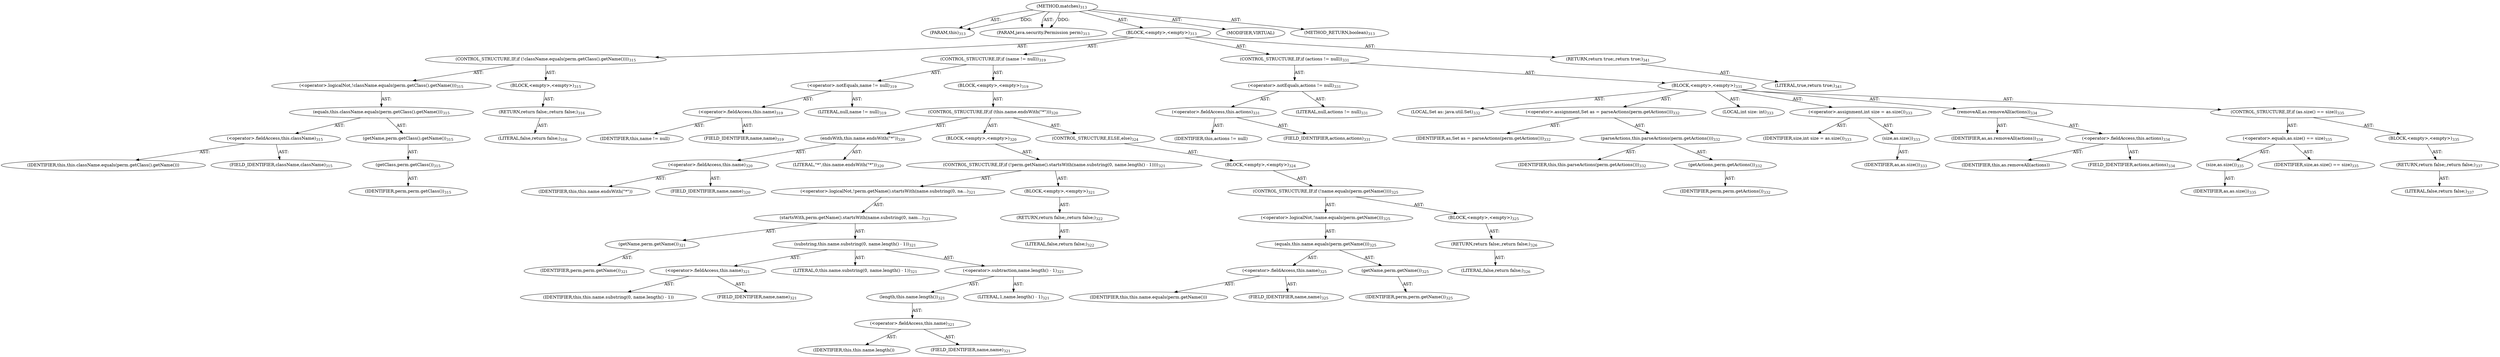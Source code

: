 digraph "matches" {  
"111669149713" [label = <(METHOD,matches)<SUB>313</SUB>> ]
"115964116998" [label = <(PARAM,this)<SUB>313</SUB>> ]
"115964117020" [label = <(PARAM,java.security.Permission perm)<SUB>313</SUB>> ]
"25769803836" [label = <(BLOCK,&lt;empty&gt;,&lt;empty&gt;)<SUB>313</SUB>> ]
"47244640272" [label = <(CONTROL_STRUCTURE,IF,if (!className.equals(perm.getClass().getName())))<SUB>315</SUB>> ]
"30064771349" [label = <(&lt;operator&gt;.logicalNot,!className.equals(perm.getClass().getName()))<SUB>315</SUB>> ]
"30064771350" [label = <(equals,this.className.equals(perm.getClass().getName()))<SUB>315</SUB>> ]
"30064771351" [label = <(&lt;operator&gt;.fieldAccess,this.className)<SUB>315</SUB>> ]
"68719476937" [label = <(IDENTIFIER,this,this.className.equals(perm.getClass().getName()))> ]
"55834574918" [label = <(FIELD_IDENTIFIER,className,className)<SUB>315</SUB>> ]
"30064771352" [label = <(getName,perm.getClass().getName())<SUB>315</SUB>> ]
"30064771353" [label = <(getClass,perm.getClass())<SUB>315</SUB>> ]
"68719476938" [label = <(IDENTIFIER,perm,perm.getClass())<SUB>315</SUB>> ]
"25769803837" [label = <(BLOCK,&lt;empty&gt;,&lt;empty&gt;)<SUB>315</SUB>> ]
"146028888067" [label = <(RETURN,return false;,return false;)<SUB>316</SUB>> ]
"90194313286" [label = <(LITERAL,false,return false;)<SUB>316</SUB>> ]
"47244640273" [label = <(CONTROL_STRUCTURE,IF,if (name != null))<SUB>319</SUB>> ]
"30064771354" [label = <(&lt;operator&gt;.notEquals,name != null)<SUB>319</SUB>> ]
"30064771355" [label = <(&lt;operator&gt;.fieldAccess,this.name)<SUB>319</SUB>> ]
"68719476939" [label = <(IDENTIFIER,this,name != null)> ]
"55834574919" [label = <(FIELD_IDENTIFIER,name,name)<SUB>319</SUB>> ]
"90194313287" [label = <(LITERAL,null,name != null)<SUB>319</SUB>> ]
"25769803838" [label = <(BLOCK,&lt;empty&gt;,&lt;empty&gt;)<SUB>319</SUB>> ]
"47244640274" [label = <(CONTROL_STRUCTURE,IF,if (this.name.endsWith(&quot;*&quot;)))<SUB>320</SUB>> ]
"30064771356" [label = <(endsWith,this.name.endsWith(&quot;*&quot;))<SUB>320</SUB>> ]
"30064771357" [label = <(&lt;operator&gt;.fieldAccess,this.name)<SUB>320</SUB>> ]
"68719476940" [label = <(IDENTIFIER,this,this.name.endsWith(&quot;*&quot;))> ]
"55834574920" [label = <(FIELD_IDENTIFIER,name,name)<SUB>320</SUB>> ]
"90194313288" [label = <(LITERAL,&quot;*&quot;,this.name.endsWith(&quot;*&quot;))<SUB>320</SUB>> ]
"25769803839" [label = <(BLOCK,&lt;empty&gt;,&lt;empty&gt;)<SUB>320</SUB>> ]
"47244640275" [label = <(CONTROL_STRUCTURE,IF,if (!perm.getName().startsWith(name.substring(0, name.length() - 1))))<SUB>321</SUB>> ]
"30064771358" [label = <(&lt;operator&gt;.logicalNot,!perm.getName().startsWith(name.substring(0, na...)<SUB>321</SUB>> ]
"30064771359" [label = <(startsWith,perm.getName().startsWith(name.substring(0, nam...)<SUB>321</SUB>> ]
"30064771360" [label = <(getName,perm.getName())<SUB>321</SUB>> ]
"68719476941" [label = <(IDENTIFIER,perm,perm.getName())<SUB>321</SUB>> ]
"30064771361" [label = <(substring,this.name.substring(0, name.length() - 1))<SUB>321</SUB>> ]
"30064771362" [label = <(&lt;operator&gt;.fieldAccess,this.name)<SUB>321</SUB>> ]
"68719476942" [label = <(IDENTIFIER,this,this.name.substring(0, name.length() - 1))> ]
"55834574921" [label = <(FIELD_IDENTIFIER,name,name)<SUB>321</SUB>> ]
"90194313289" [label = <(LITERAL,0,this.name.substring(0, name.length() - 1))<SUB>321</SUB>> ]
"30064771363" [label = <(&lt;operator&gt;.subtraction,name.length() - 1)<SUB>321</SUB>> ]
"30064771364" [label = <(length,this.name.length())<SUB>321</SUB>> ]
"30064771365" [label = <(&lt;operator&gt;.fieldAccess,this.name)<SUB>321</SUB>> ]
"68719476943" [label = <(IDENTIFIER,this,this.name.length())> ]
"55834574922" [label = <(FIELD_IDENTIFIER,name,name)<SUB>321</SUB>> ]
"90194313290" [label = <(LITERAL,1,name.length() - 1)<SUB>321</SUB>> ]
"25769803840" [label = <(BLOCK,&lt;empty&gt;,&lt;empty&gt;)<SUB>321</SUB>> ]
"146028888068" [label = <(RETURN,return false;,return false;)<SUB>322</SUB>> ]
"90194313291" [label = <(LITERAL,false,return false;)<SUB>322</SUB>> ]
"47244640276" [label = <(CONTROL_STRUCTURE,ELSE,else)<SUB>324</SUB>> ]
"25769803841" [label = <(BLOCK,&lt;empty&gt;,&lt;empty&gt;)<SUB>324</SUB>> ]
"47244640277" [label = <(CONTROL_STRUCTURE,IF,if (!name.equals(perm.getName())))<SUB>325</SUB>> ]
"30064771366" [label = <(&lt;operator&gt;.logicalNot,!name.equals(perm.getName()))<SUB>325</SUB>> ]
"30064771367" [label = <(equals,this.name.equals(perm.getName()))<SUB>325</SUB>> ]
"30064771368" [label = <(&lt;operator&gt;.fieldAccess,this.name)<SUB>325</SUB>> ]
"68719476944" [label = <(IDENTIFIER,this,this.name.equals(perm.getName()))> ]
"55834574923" [label = <(FIELD_IDENTIFIER,name,name)<SUB>325</SUB>> ]
"30064771369" [label = <(getName,perm.getName())<SUB>325</SUB>> ]
"68719476945" [label = <(IDENTIFIER,perm,perm.getName())<SUB>325</SUB>> ]
"25769803842" [label = <(BLOCK,&lt;empty&gt;,&lt;empty&gt;)<SUB>325</SUB>> ]
"146028888069" [label = <(RETURN,return false;,return false;)<SUB>326</SUB>> ]
"90194313292" [label = <(LITERAL,false,return false;)<SUB>326</SUB>> ]
"47244640278" [label = <(CONTROL_STRUCTURE,IF,if (actions != null))<SUB>331</SUB>> ]
"30064771370" [label = <(&lt;operator&gt;.notEquals,actions != null)<SUB>331</SUB>> ]
"30064771371" [label = <(&lt;operator&gt;.fieldAccess,this.actions)<SUB>331</SUB>> ]
"68719476946" [label = <(IDENTIFIER,this,actions != null)> ]
"55834574924" [label = <(FIELD_IDENTIFIER,actions,actions)<SUB>331</SUB>> ]
"90194313293" [label = <(LITERAL,null,actions != null)<SUB>331</SUB>> ]
"25769803843" [label = <(BLOCK,&lt;empty&gt;,&lt;empty&gt;)<SUB>331</SUB>> ]
"94489280547" [label = <(LOCAL,Set as: java.util.Set)<SUB>332</SUB>> ]
"30064771372" [label = <(&lt;operator&gt;.assignment,Set as = parseActions(perm.getActions()))<SUB>332</SUB>> ]
"68719476947" [label = <(IDENTIFIER,as,Set as = parseActions(perm.getActions()))<SUB>332</SUB>> ]
"30064771373" [label = <(parseActions,this.parseActions(perm.getActions()))<SUB>332</SUB>> ]
"68719476744" [label = <(IDENTIFIER,this,this.parseActions(perm.getActions()))<SUB>332</SUB>> ]
"30064771374" [label = <(getActions,perm.getActions())<SUB>332</SUB>> ]
"68719476948" [label = <(IDENTIFIER,perm,perm.getActions())<SUB>332</SUB>> ]
"94489280548" [label = <(LOCAL,int size: int)<SUB>333</SUB>> ]
"30064771375" [label = <(&lt;operator&gt;.assignment,int size = as.size())<SUB>333</SUB>> ]
"68719476949" [label = <(IDENTIFIER,size,int size = as.size())<SUB>333</SUB>> ]
"30064771376" [label = <(size,as.size())<SUB>333</SUB>> ]
"68719476950" [label = <(IDENTIFIER,as,as.size())<SUB>333</SUB>> ]
"30064771377" [label = <(removeAll,as.removeAll(actions))<SUB>334</SUB>> ]
"68719476951" [label = <(IDENTIFIER,as,as.removeAll(actions))<SUB>334</SUB>> ]
"30064771378" [label = <(&lt;operator&gt;.fieldAccess,this.actions)<SUB>334</SUB>> ]
"68719476952" [label = <(IDENTIFIER,this,as.removeAll(actions))> ]
"55834574925" [label = <(FIELD_IDENTIFIER,actions,actions)<SUB>334</SUB>> ]
"47244640279" [label = <(CONTROL_STRUCTURE,IF,if (as.size() == size))<SUB>335</SUB>> ]
"30064771379" [label = <(&lt;operator&gt;.equals,as.size() == size)<SUB>335</SUB>> ]
"30064771380" [label = <(size,as.size())<SUB>335</SUB>> ]
"68719476953" [label = <(IDENTIFIER,as,as.size())<SUB>335</SUB>> ]
"68719476954" [label = <(IDENTIFIER,size,as.size() == size)<SUB>335</SUB>> ]
"25769803844" [label = <(BLOCK,&lt;empty&gt;,&lt;empty&gt;)<SUB>335</SUB>> ]
"146028888070" [label = <(RETURN,return false;,return false;)<SUB>337</SUB>> ]
"90194313294" [label = <(LITERAL,false,return false;)<SUB>337</SUB>> ]
"146028888071" [label = <(RETURN,return true;,return true;)<SUB>341</SUB>> ]
"90194313295" [label = <(LITERAL,true,return true;)<SUB>341</SUB>> ]
"133143986221" [label = <(MODIFIER,VIRTUAL)> ]
"128849018897" [label = <(METHOD_RETURN,boolean)<SUB>313</SUB>> ]
  "111669149713" -> "115964116998"  [ label = "AST: "] 
  "111669149713" -> "115964117020"  [ label = "AST: "] 
  "111669149713" -> "25769803836"  [ label = "AST: "] 
  "111669149713" -> "133143986221"  [ label = "AST: "] 
  "111669149713" -> "128849018897"  [ label = "AST: "] 
  "25769803836" -> "47244640272"  [ label = "AST: "] 
  "25769803836" -> "47244640273"  [ label = "AST: "] 
  "25769803836" -> "47244640278"  [ label = "AST: "] 
  "25769803836" -> "146028888071"  [ label = "AST: "] 
  "47244640272" -> "30064771349"  [ label = "AST: "] 
  "47244640272" -> "25769803837"  [ label = "AST: "] 
  "30064771349" -> "30064771350"  [ label = "AST: "] 
  "30064771350" -> "30064771351"  [ label = "AST: "] 
  "30064771350" -> "30064771352"  [ label = "AST: "] 
  "30064771351" -> "68719476937"  [ label = "AST: "] 
  "30064771351" -> "55834574918"  [ label = "AST: "] 
  "30064771352" -> "30064771353"  [ label = "AST: "] 
  "30064771353" -> "68719476938"  [ label = "AST: "] 
  "25769803837" -> "146028888067"  [ label = "AST: "] 
  "146028888067" -> "90194313286"  [ label = "AST: "] 
  "47244640273" -> "30064771354"  [ label = "AST: "] 
  "47244640273" -> "25769803838"  [ label = "AST: "] 
  "30064771354" -> "30064771355"  [ label = "AST: "] 
  "30064771354" -> "90194313287"  [ label = "AST: "] 
  "30064771355" -> "68719476939"  [ label = "AST: "] 
  "30064771355" -> "55834574919"  [ label = "AST: "] 
  "25769803838" -> "47244640274"  [ label = "AST: "] 
  "47244640274" -> "30064771356"  [ label = "AST: "] 
  "47244640274" -> "25769803839"  [ label = "AST: "] 
  "47244640274" -> "47244640276"  [ label = "AST: "] 
  "30064771356" -> "30064771357"  [ label = "AST: "] 
  "30064771356" -> "90194313288"  [ label = "AST: "] 
  "30064771357" -> "68719476940"  [ label = "AST: "] 
  "30064771357" -> "55834574920"  [ label = "AST: "] 
  "25769803839" -> "47244640275"  [ label = "AST: "] 
  "47244640275" -> "30064771358"  [ label = "AST: "] 
  "47244640275" -> "25769803840"  [ label = "AST: "] 
  "30064771358" -> "30064771359"  [ label = "AST: "] 
  "30064771359" -> "30064771360"  [ label = "AST: "] 
  "30064771359" -> "30064771361"  [ label = "AST: "] 
  "30064771360" -> "68719476941"  [ label = "AST: "] 
  "30064771361" -> "30064771362"  [ label = "AST: "] 
  "30064771361" -> "90194313289"  [ label = "AST: "] 
  "30064771361" -> "30064771363"  [ label = "AST: "] 
  "30064771362" -> "68719476942"  [ label = "AST: "] 
  "30064771362" -> "55834574921"  [ label = "AST: "] 
  "30064771363" -> "30064771364"  [ label = "AST: "] 
  "30064771363" -> "90194313290"  [ label = "AST: "] 
  "30064771364" -> "30064771365"  [ label = "AST: "] 
  "30064771365" -> "68719476943"  [ label = "AST: "] 
  "30064771365" -> "55834574922"  [ label = "AST: "] 
  "25769803840" -> "146028888068"  [ label = "AST: "] 
  "146028888068" -> "90194313291"  [ label = "AST: "] 
  "47244640276" -> "25769803841"  [ label = "AST: "] 
  "25769803841" -> "47244640277"  [ label = "AST: "] 
  "47244640277" -> "30064771366"  [ label = "AST: "] 
  "47244640277" -> "25769803842"  [ label = "AST: "] 
  "30064771366" -> "30064771367"  [ label = "AST: "] 
  "30064771367" -> "30064771368"  [ label = "AST: "] 
  "30064771367" -> "30064771369"  [ label = "AST: "] 
  "30064771368" -> "68719476944"  [ label = "AST: "] 
  "30064771368" -> "55834574923"  [ label = "AST: "] 
  "30064771369" -> "68719476945"  [ label = "AST: "] 
  "25769803842" -> "146028888069"  [ label = "AST: "] 
  "146028888069" -> "90194313292"  [ label = "AST: "] 
  "47244640278" -> "30064771370"  [ label = "AST: "] 
  "47244640278" -> "25769803843"  [ label = "AST: "] 
  "30064771370" -> "30064771371"  [ label = "AST: "] 
  "30064771370" -> "90194313293"  [ label = "AST: "] 
  "30064771371" -> "68719476946"  [ label = "AST: "] 
  "30064771371" -> "55834574924"  [ label = "AST: "] 
  "25769803843" -> "94489280547"  [ label = "AST: "] 
  "25769803843" -> "30064771372"  [ label = "AST: "] 
  "25769803843" -> "94489280548"  [ label = "AST: "] 
  "25769803843" -> "30064771375"  [ label = "AST: "] 
  "25769803843" -> "30064771377"  [ label = "AST: "] 
  "25769803843" -> "47244640279"  [ label = "AST: "] 
  "30064771372" -> "68719476947"  [ label = "AST: "] 
  "30064771372" -> "30064771373"  [ label = "AST: "] 
  "30064771373" -> "68719476744"  [ label = "AST: "] 
  "30064771373" -> "30064771374"  [ label = "AST: "] 
  "30064771374" -> "68719476948"  [ label = "AST: "] 
  "30064771375" -> "68719476949"  [ label = "AST: "] 
  "30064771375" -> "30064771376"  [ label = "AST: "] 
  "30064771376" -> "68719476950"  [ label = "AST: "] 
  "30064771377" -> "68719476951"  [ label = "AST: "] 
  "30064771377" -> "30064771378"  [ label = "AST: "] 
  "30064771378" -> "68719476952"  [ label = "AST: "] 
  "30064771378" -> "55834574925"  [ label = "AST: "] 
  "47244640279" -> "30064771379"  [ label = "AST: "] 
  "47244640279" -> "25769803844"  [ label = "AST: "] 
  "30064771379" -> "30064771380"  [ label = "AST: "] 
  "30064771379" -> "68719476954"  [ label = "AST: "] 
  "30064771380" -> "68719476953"  [ label = "AST: "] 
  "25769803844" -> "146028888070"  [ label = "AST: "] 
  "146028888070" -> "90194313294"  [ label = "AST: "] 
  "146028888071" -> "90194313295"  [ label = "AST: "] 
  "111669149713" -> "115964116998"  [ label = "DDG: "] 
  "111669149713" -> "115964117020"  [ label = "DDG: "] 
}
